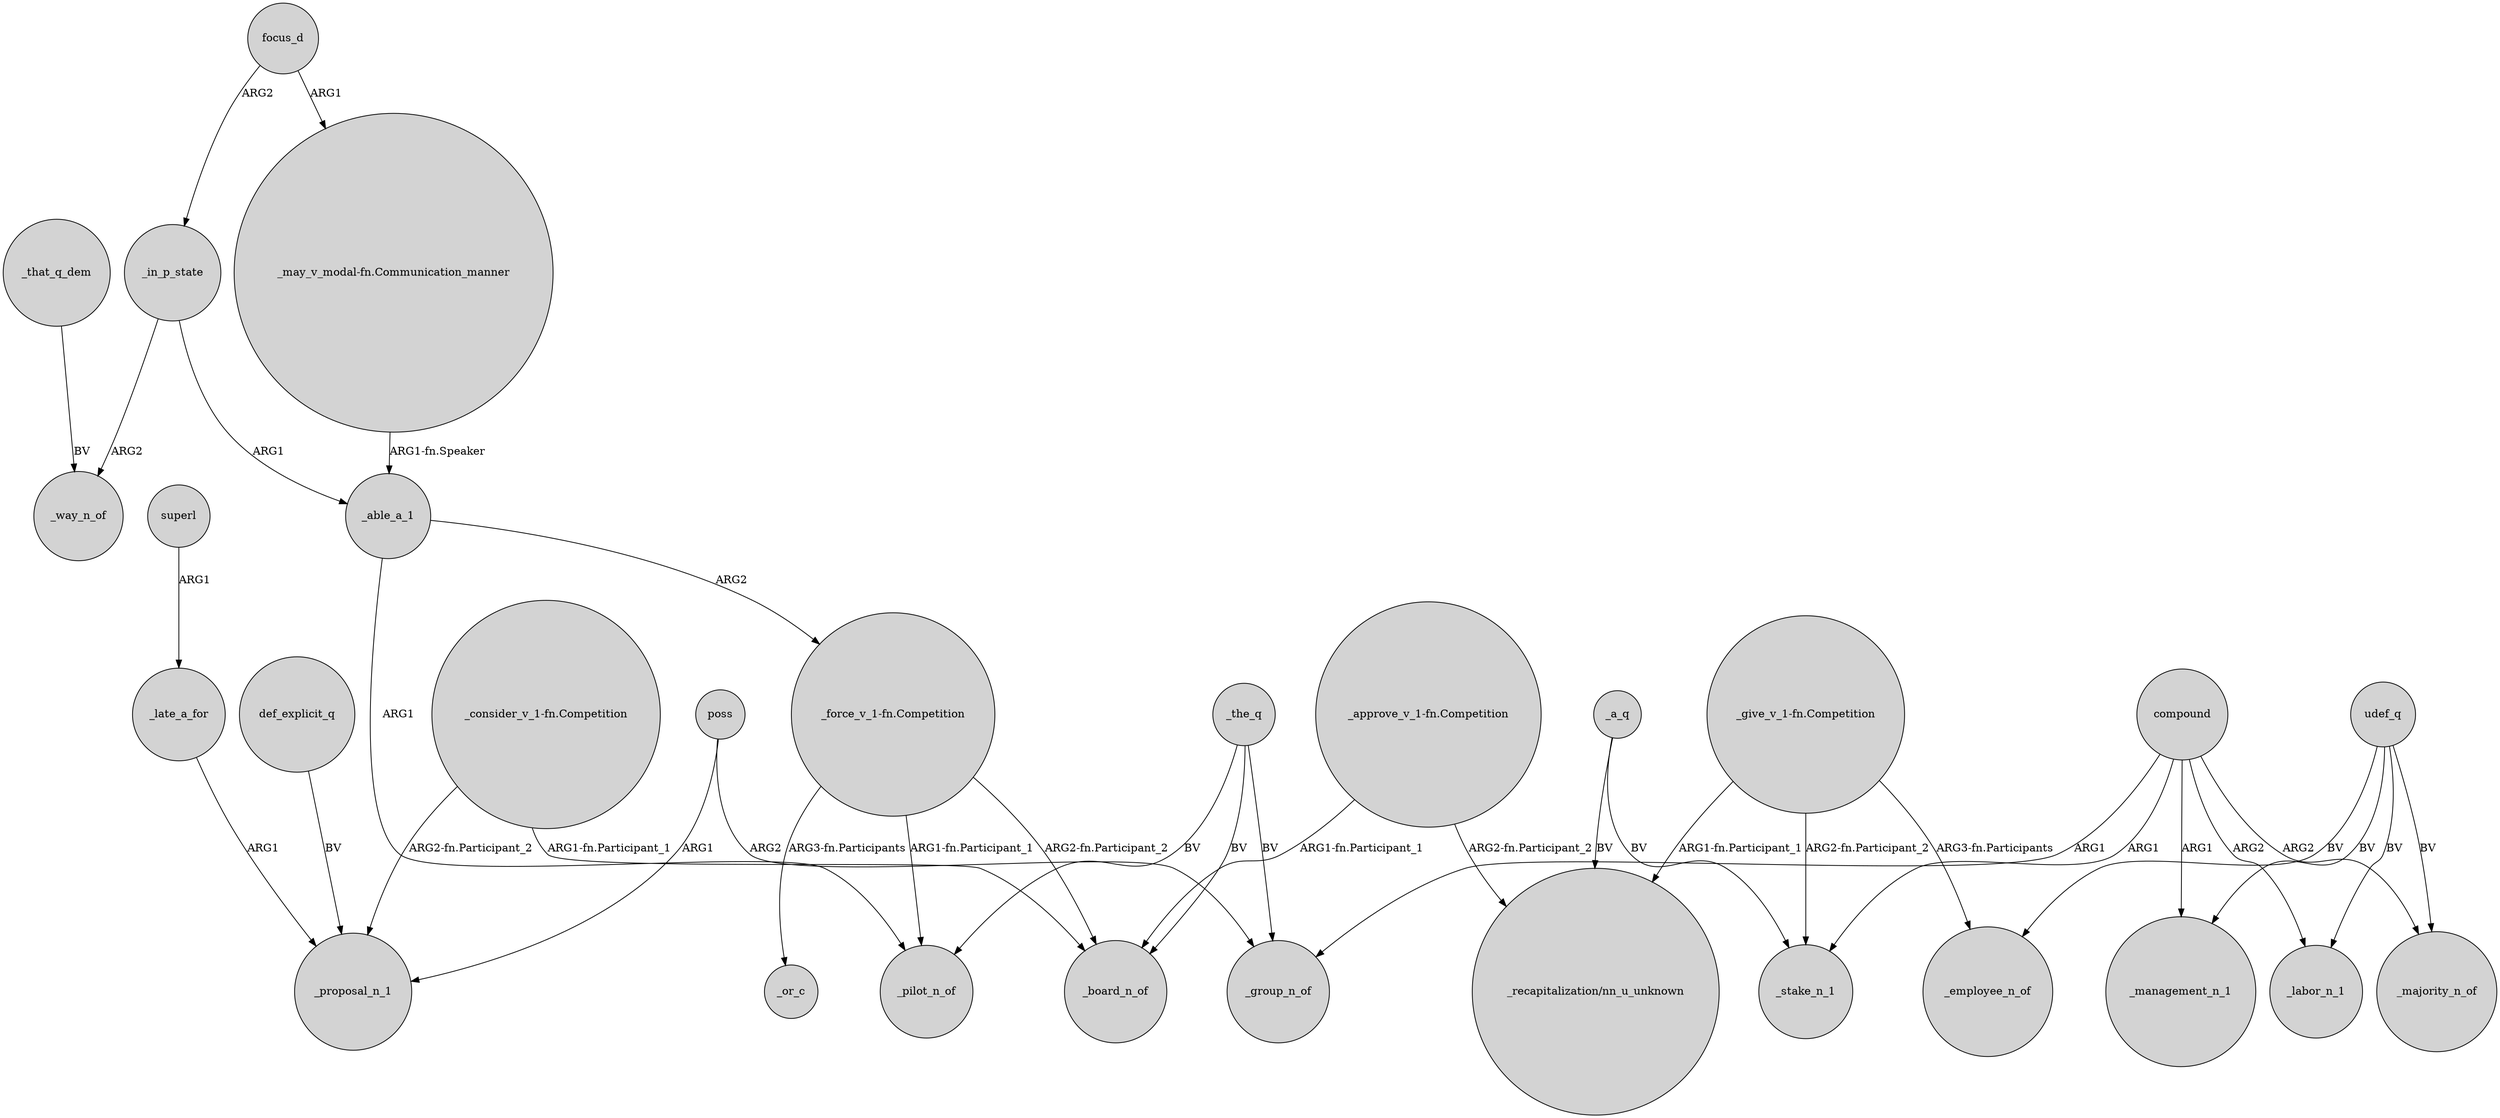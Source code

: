 digraph {
	node [shape=circle style=filled]
	"_force_v_1-fn.Competition" -> _board_n_of [label="ARG2-fn.Participant_2"]
	focus_d -> _in_p_state [label=ARG2]
	"_consider_v_1-fn.Competition" -> _board_n_of [label="ARG1-fn.Participant_1"]
	"_give_v_1-fn.Competition" -> _stake_n_1 [label="ARG2-fn.Participant_2"]
	superl -> _late_a_for [label=ARG1]
	_a_q -> "_recapitalization/nn_u_unknown" [label=BV]
	poss -> _group_n_of [label=ARG2]
	poss -> _proposal_n_1 [label=ARG1]
	"_give_v_1-fn.Competition" -> _employee_n_of [label="ARG3-fn.Participants"]
	_the_q -> _board_n_of [label=BV]
	_late_a_for -> _proposal_n_1 [label=ARG1]
	compound -> _group_n_of [label=ARG1]
	"_approve_v_1-fn.Competition" -> _board_n_of [label="ARG1-fn.Participant_1"]
	udef_q -> _management_n_1 [label=BV]
	_able_a_1 -> "_force_v_1-fn.Competition" [label=ARG2]
	compound -> _management_n_1 [label=ARG1]
	compound -> _stake_n_1 [label=ARG1]
	_the_q -> _group_n_of [label=BV]
	_in_p_state -> _way_n_of [label=ARG2]
	_that_q_dem -> _way_n_of [label=BV]
	"_force_v_1-fn.Competition" -> _or_c [label="ARG3-fn.Participants"]
	"_may_v_modal-fn.Communication_manner" -> _able_a_1 [label="ARG1-fn.Speaker"]
	compound -> _labor_n_1 [label=ARG2]
	_the_q -> _pilot_n_of [label=BV]
	udef_q -> _labor_n_1 [label=BV]
	"_give_v_1-fn.Competition" -> "_recapitalization/nn_u_unknown" [label="ARG1-fn.Participant_1"]
	"_approve_v_1-fn.Competition" -> "_recapitalization/nn_u_unknown" [label="ARG2-fn.Participant_2"]
	"_force_v_1-fn.Competition" -> _pilot_n_of [label="ARG1-fn.Participant_1"]
	compound -> _majority_n_of [label=ARG2]
	"_consider_v_1-fn.Competition" -> _proposal_n_1 [label="ARG2-fn.Participant_2"]
	udef_q -> _majority_n_of [label=BV]
	udef_q -> _employee_n_of [label=BV]
	_in_p_state -> _able_a_1 [label=ARG1]
	def_explicit_q -> _proposal_n_1 [label=BV]
	focus_d -> "_may_v_modal-fn.Communication_manner" [label=ARG1]
	_a_q -> _stake_n_1 [label=BV]
	_able_a_1 -> _pilot_n_of [label=ARG1]
}
